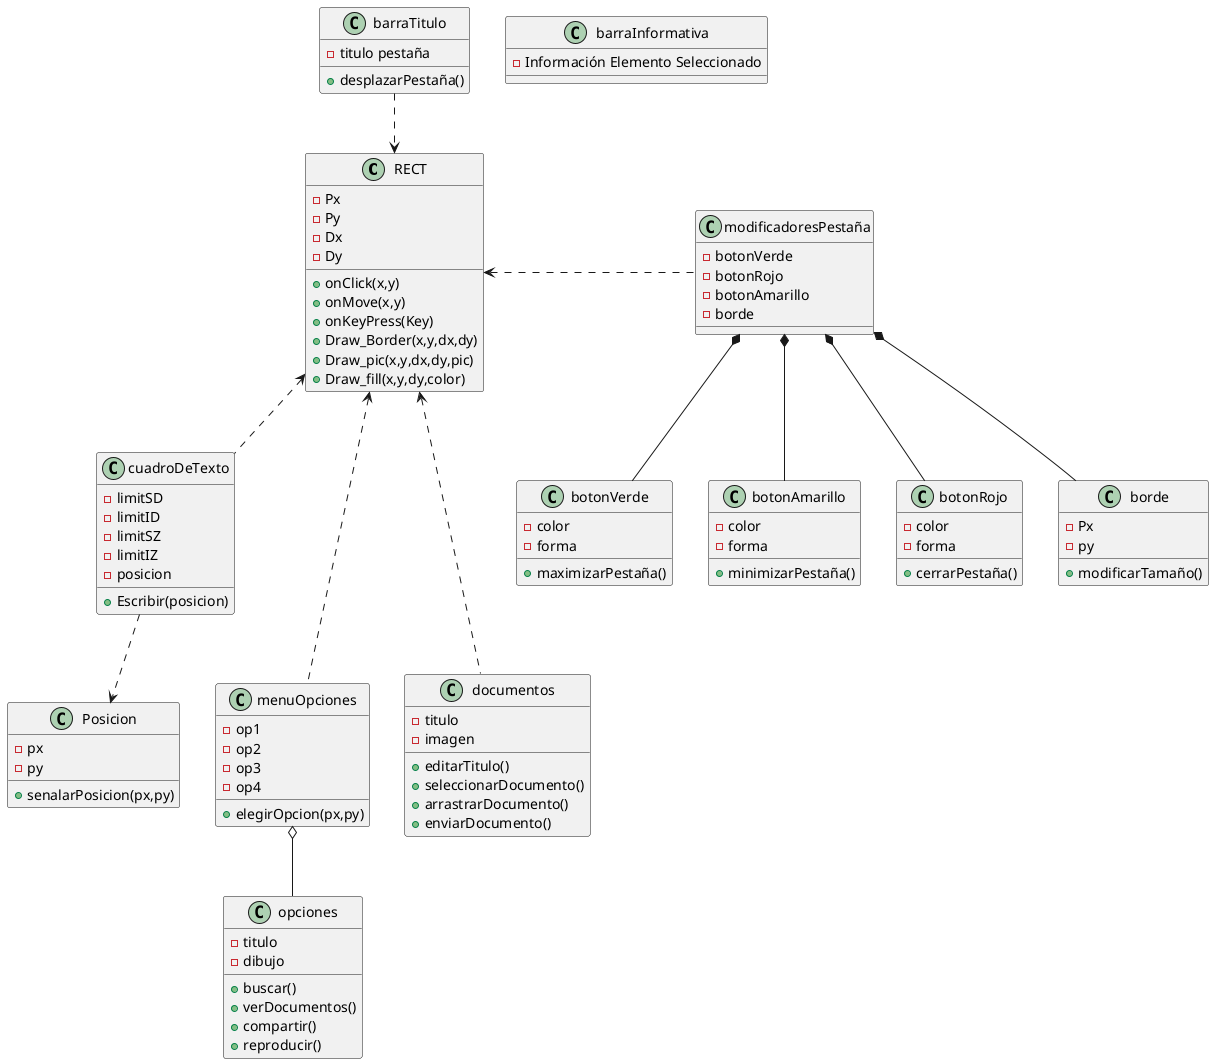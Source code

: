 @startuml
'https://plantuml.com/sequence-diagram

class RECT{
-Px
-Py
-Dx
-Dy
+onClick(x,y)
+onMove(x,y)
+onKeyPress(Key)
+Draw_Border(x,y,dx,dy)
+Draw_pic(x,y,dx,dy,pic)
+Draw_fill(x,y,dy,color)
}

class barraTitulo {
-titulo pestaña
+desplazarPestaña()
}
barraTitulo..>RECT

class botonVerde {
-color
-forma
+maximizarPestaña()
}

class botonAmarillo {
-color
-forma
+minimizarPestaña()
}

class botonRojo {
-color
-forma
+cerrarPestaña()
}

class borde {
-Px
-py
+modificarTamaño()
}

class modificadoresPestaña{
-botonVerde
-botonRojo
-botonAmarillo
-borde
}

modificadoresPestaña *-- borde
modificadoresPestaña *-- botonRojo
modificadoresPestaña *-- botonAmarillo
modificadoresPestaña *-- botonVerde

class cuadroDeTexto {
-limitSD
-limitID
-limitSZ
-limitIZ
-posicion
+Escribir(posicion)
}

class Posicion {
-px
-py
+senalarPosicion(px,py)
}


class menuOpciones {
-op1
-op2
-op3
-op4
+elegirOpcion(px,py)
}
class opciones {
-titulo
-dibujo
+buscar()
+verDocumentos()
+compartir()
+reproducir()
}
menuOpciones o-- opciones
RECT <... menuOpciones

RECT <. modificadoresPestaña
RECT <.. cuadroDeTexto

cuadroDeTexto ..>Posicion

class documentos{
-titulo
-imagen
+editarTitulo()
+seleccionarDocumento()
+arrastrarDocumento()
+enviarDocumento()
}
RECT <-.. documentos

class barraInformativa {
-Información Elemento Seleccionado
}





@enduml